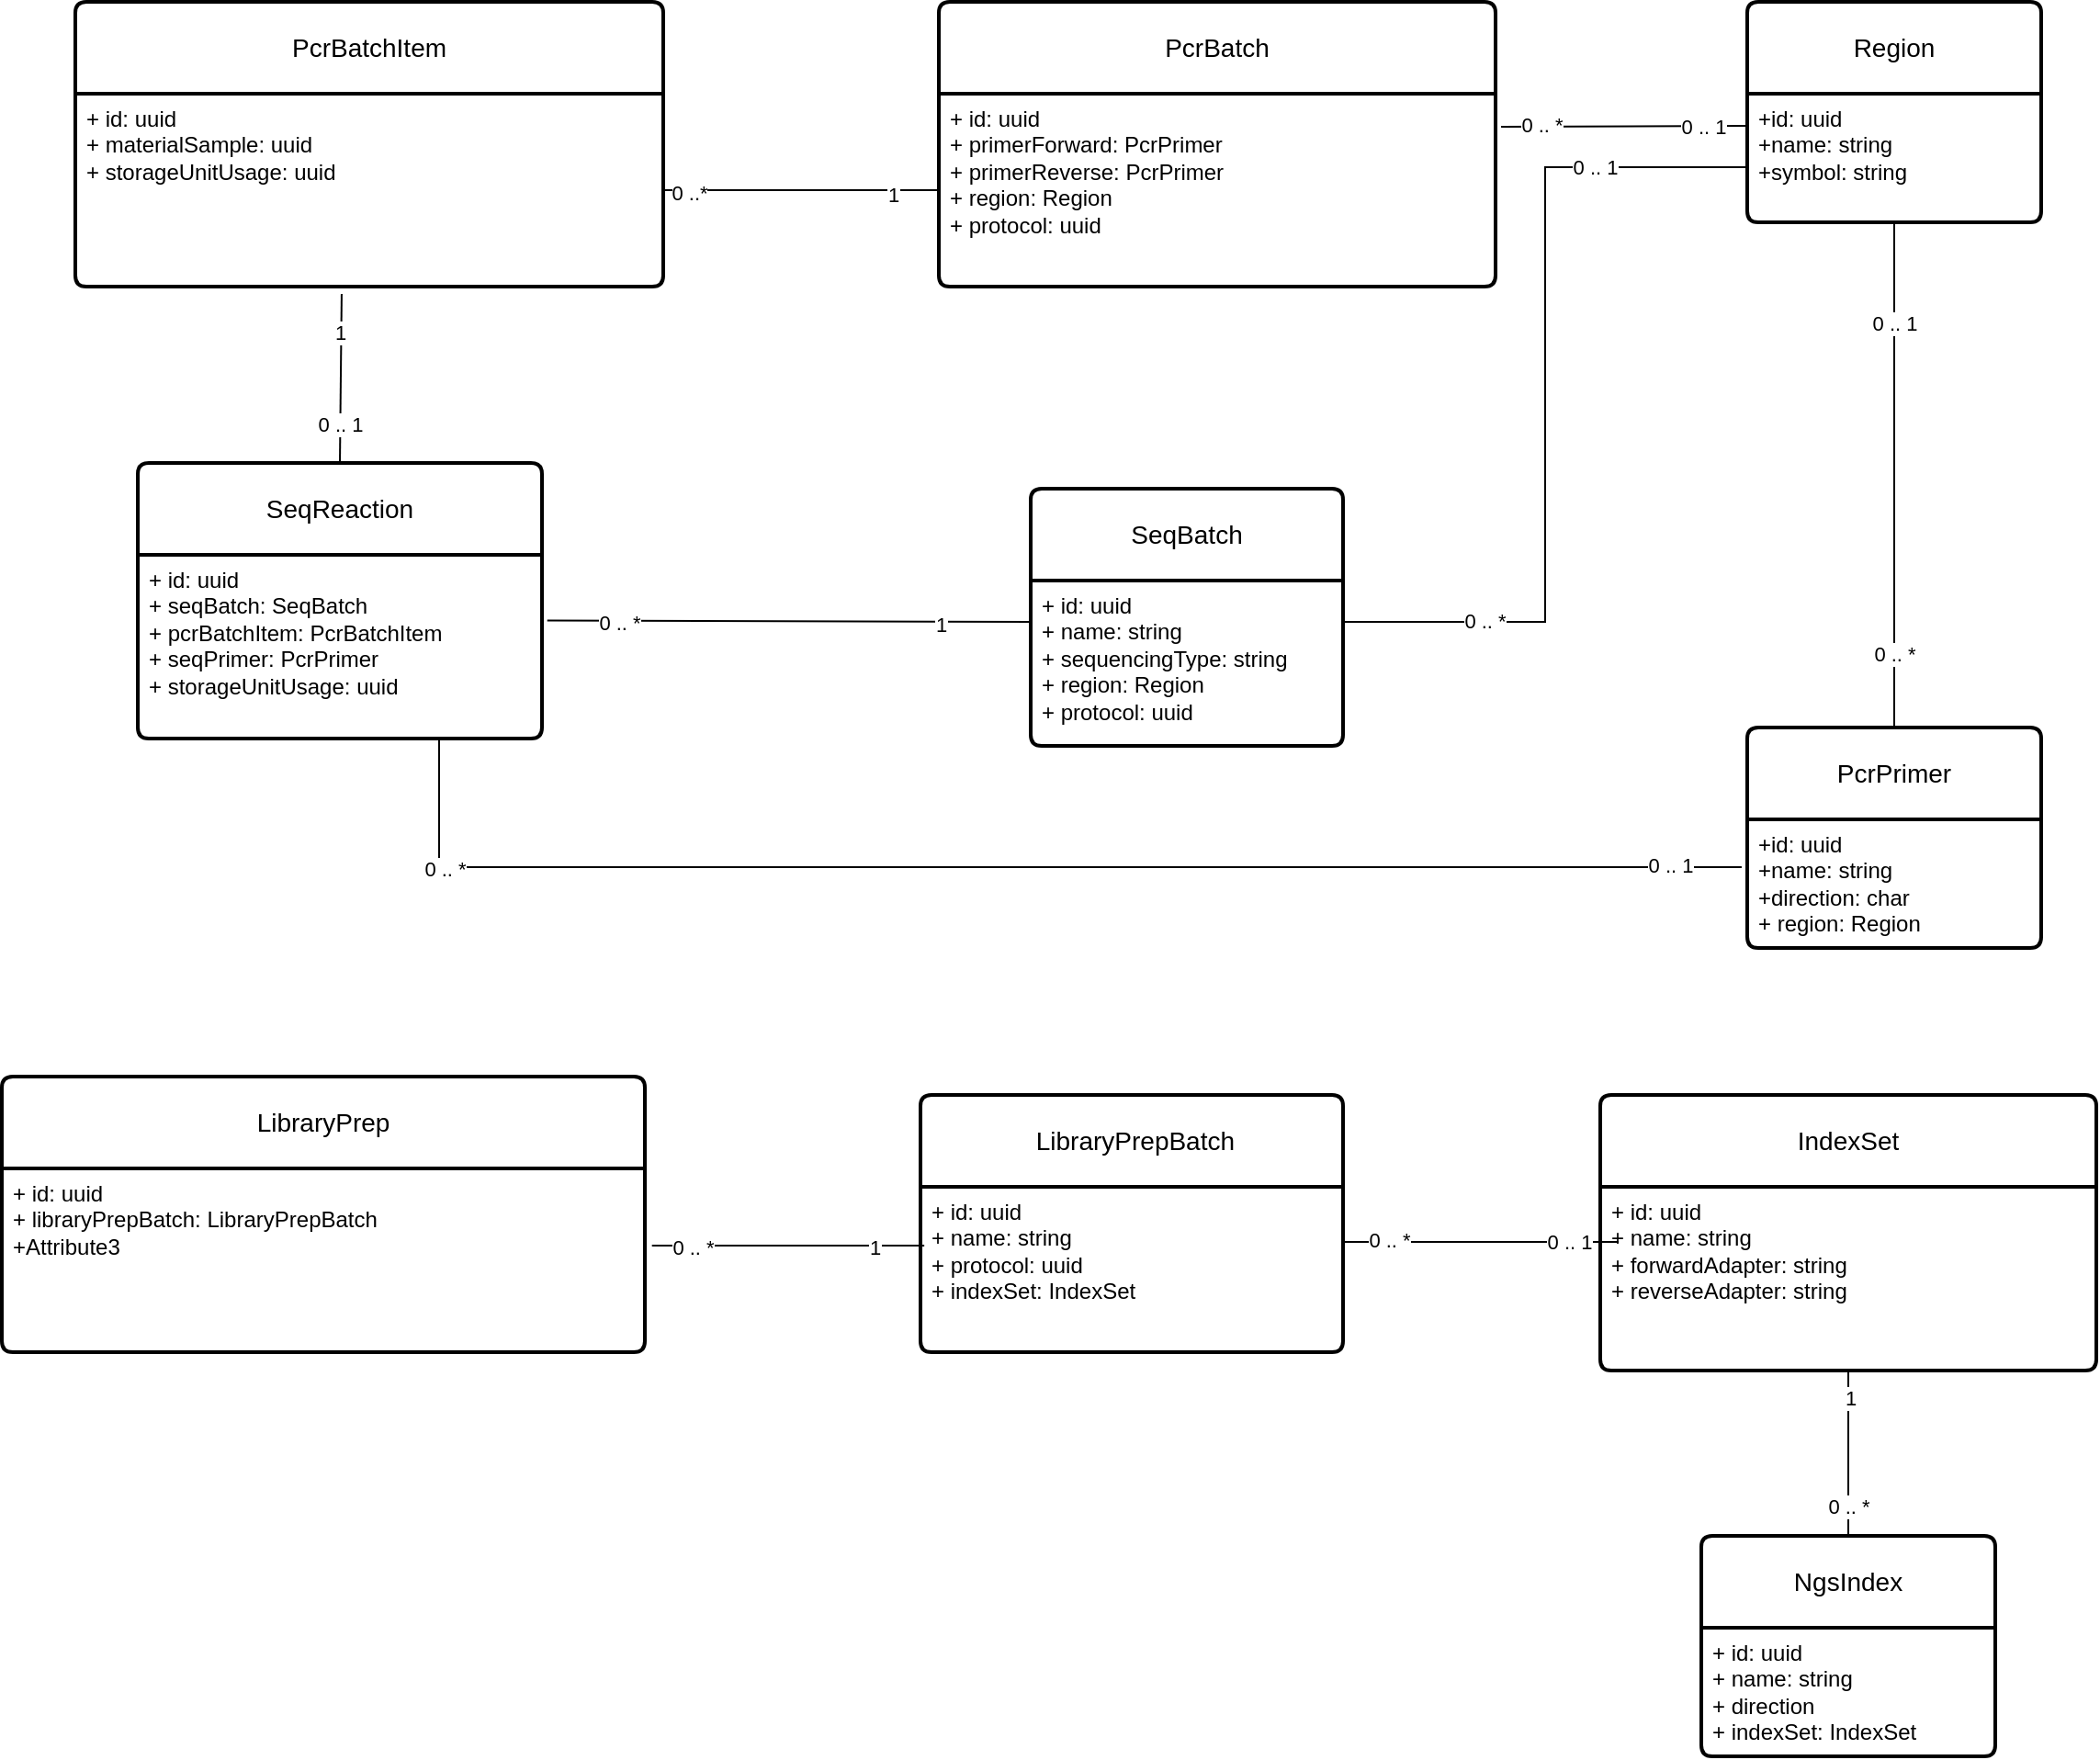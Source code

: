 <mxfile version="24.7.16">
  <diagram id="R2lEEEUBdFMjLlhIrx00" name="Page-1">
    <mxGraphModel dx="2924" dy="2240" grid="1" gridSize="10" guides="1" tooltips="1" connect="1" arrows="1" fold="1" page="1" pageScale="1" pageWidth="850" pageHeight="1100" math="0" shadow="0" extFonts="Permanent Marker^https://fonts.googleapis.com/css?family=Permanent+Marker">
      <root>
        <mxCell id="0" />
        <mxCell id="1" parent="0" />
        <mxCell id="7uapIMnnKslvlbPWLDLq-1" value="PcrBatchItem" style="swimlane;childLayout=stackLayout;horizontal=1;startSize=50;horizontalStack=0;rounded=1;fontSize=14;fontStyle=0;strokeWidth=2;resizeParent=0;resizeLast=1;shadow=0;dashed=0;align=center;arcSize=4;whiteSpace=wrap;html=1;" vertex="1" parent="1">
          <mxGeometry x="-440" y="-145" width="320" height="155" as="geometry">
            <mxRectangle x="-210" y="-120" width="80" height="50" as="alternateBounds" />
          </mxGeometry>
        </mxCell>
        <mxCell id="7uapIMnnKslvlbPWLDLq-2" value="+ id: uuid&lt;br&gt;+ materialSample: uuid&lt;br&gt;+ storageUnitUsage: uuid" style="align=left;strokeColor=none;fillColor=none;spacingLeft=4;fontSize=12;verticalAlign=top;resizable=0;rotatable=0;part=1;html=1;" vertex="1" parent="7uapIMnnKslvlbPWLDLq-1">
          <mxGeometry y="50" width="320" height="105" as="geometry" />
        </mxCell>
        <mxCell id="7uapIMnnKslvlbPWLDLq-3" value="PcrBatch" style="swimlane;childLayout=stackLayout;horizontal=1;startSize=50;horizontalStack=0;rounded=1;fontSize=14;fontStyle=0;strokeWidth=2;resizeParent=0;resizeLast=1;shadow=0;dashed=0;align=center;arcSize=4;whiteSpace=wrap;html=1;" vertex="1" parent="1">
          <mxGeometry x="30" y="-145" width="303" height="155" as="geometry" />
        </mxCell>
        <mxCell id="7uapIMnnKslvlbPWLDLq-4" value="+ id: uuid&lt;div&gt;+ primerForward: PcrPrimer&lt;br&gt;+ primerReverse: PcrPrimer&lt;br&gt;+ region: Region&lt;div&gt;+&amp;nbsp;protocol: uuid&lt;/div&gt;&lt;/div&gt;" style="align=left;strokeColor=none;fillColor=none;spacingLeft=4;fontSize=12;verticalAlign=top;resizable=0;rotatable=0;part=1;html=1;" vertex="1" parent="7uapIMnnKslvlbPWLDLq-3">
          <mxGeometry y="50" width="303" height="105" as="geometry" />
        </mxCell>
        <mxCell id="7uapIMnnKslvlbPWLDLq-5" value="Region" style="swimlane;childLayout=stackLayout;horizontal=1;startSize=50;horizontalStack=0;rounded=1;fontSize=14;fontStyle=0;strokeWidth=2;resizeParent=0;resizeLast=1;shadow=0;dashed=0;align=center;arcSize=4;whiteSpace=wrap;html=1;" vertex="1" parent="1">
          <mxGeometry x="470" y="-145" width="160" height="120" as="geometry" />
        </mxCell>
        <mxCell id="7uapIMnnKslvlbPWLDLq-6" value="+id: uuid&lt;br&gt;+name: string&lt;br&gt;+symbol: string" style="align=left;strokeColor=none;fillColor=none;spacingLeft=4;fontSize=12;verticalAlign=top;resizable=0;rotatable=0;part=1;html=1;" vertex="1" parent="7uapIMnnKslvlbPWLDLq-5">
          <mxGeometry y="50" width="160" height="70" as="geometry" />
        </mxCell>
        <mxCell id="7uapIMnnKslvlbPWLDLq-7" value="PcrPrimer" style="swimlane;childLayout=stackLayout;horizontal=1;startSize=50;horizontalStack=0;rounded=1;fontSize=14;fontStyle=0;strokeWidth=2;resizeParent=0;resizeLast=1;shadow=0;dashed=0;align=center;arcSize=4;whiteSpace=wrap;html=1;" vertex="1" parent="1">
          <mxGeometry x="470" y="250" width="160" height="120" as="geometry" />
        </mxCell>
        <mxCell id="7uapIMnnKslvlbPWLDLq-8" value="+id: uuid&lt;br&gt;+name: string&lt;br&gt;+direction: char&lt;div&gt;+ region: Region&lt;/div&gt;" style="align=left;strokeColor=none;fillColor=none;spacingLeft=4;fontSize=12;verticalAlign=top;resizable=0;rotatable=0;part=1;html=1;" vertex="1" parent="7uapIMnnKslvlbPWLDLq-7">
          <mxGeometry y="50" width="160" height="70" as="geometry" />
        </mxCell>
        <mxCell id="7uapIMnnKslvlbPWLDLq-12" value="" style="endArrow=none;html=1;rounded=0;exitX=0;exitY=0.5;exitDx=0;exitDy=0;entryX=1;entryY=0.5;entryDx=0;entryDy=0;" edge="1" parent="1" source="7uapIMnnKslvlbPWLDLq-4" target="7uapIMnnKslvlbPWLDLq-2">
          <mxGeometry relative="1" as="geometry">
            <mxPoint x="-80" y="180" as="sourcePoint" />
            <mxPoint x="80" y="180" as="targetPoint" />
          </mxGeometry>
        </mxCell>
        <mxCell id="7uapIMnnKslvlbPWLDLq-13" value="0 ..*" style="edgeLabel;html=1;align=center;verticalAlign=middle;resizable=0;points=[];" vertex="1" connectable="0" parent="7uapIMnnKslvlbPWLDLq-12">
          <mxGeometry x="0.813" y="1" relative="1" as="geometry">
            <mxPoint as="offset" />
          </mxGeometry>
        </mxCell>
        <mxCell id="7uapIMnnKslvlbPWLDLq-14" value="1" style="edgeLabel;html=1;align=center;verticalAlign=middle;resizable=0;points=[];" vertex="1" connectable="0" parent="7uapIMnnKslvlbPWLDLq-12">
          <mxGeometry x="-0.661" y="2" relative="1" as="geometry">
            <mxPoint as="offset" />
          </mxGeometry>
        </mxCell>
        <mxCell id="7uapIMnnKslvlbPWLDLq-15" value="" style="endArrow=none;html=1;rounded=0;exitX=0.5;exitY=1;exitDx=0;exitDy=0;entryX=0.5;entryY=0;entryDx=0;entryDy=0;" edge="1" parent="1" source="7uapIMnnKslvlbPWLDLq-6" target="7uapIMnnKslvlbPWLDLq-7">
          <mxGeometry relative="1" as="geometry">
            <mxPoint x="-80" y="180" as="sourcePoint" />
            <mxPoint x="80" y="180" as="targetPoint" />
          </mxGeometry>
        </mxCell>
        <mxCell id="7uapIMnnKslvlbPWLDLq-16" value="0 .. *" style="edgeLabel;html=1;align=center;verticalAlign=middle;resizable=0;points=[];" vertex="1" connectable="0" parent="7uapIMnnKslvlbPWLDLq-15">
          <mxGeometry x="0.704" relative="1" as="geometry">
            <mxPoint as="offset" />
          </mxGeometry>
        </mxCell>
        <mxCell id="7uapIMnnKslvlbPWLDLq-17" value="0 .. 1" style="edgeLabel;html=1;align=center;verticalAlign=middle;resizable=0;points=[];" vertex="1" connectable="0" parent="7uapIMnnKslvlbPWLDLq-15">
          <mxGeometry x="-0.6" relative="1" as="geometry">
            <mxPoint as="offset" />
          </mxGeometry>
        </mxCell>
        <mxCell id="7uapIMnnKslvlbPWLDLq-18" value="" style="endArrow=none;html=1;rounded=0;exitX=1.01;exitY=0.171;exitDx=0;exitDy=0;entryX=0;entryY=0.25;entryDx=0;entryDy=0;exitPerimeter=0;" edge="1" parent="1" source="7uapIMnnKslvlbPWLDLq-4" target="7uapIMnnKslvlbPWLDLq-6">
          <mxGeometry relative="1" as="geometry">
            <mxPoint x="-80" y="180" as="sourcePoint" />
            <mxPoint x="80" y="180" as="targetPoint" />
          </mxGeometry>
        </mxCell>
        <mxCell id="7uapIMnnKslvlbPWLDLq-19" value="0 .. 1" style="edgeLabel;html=1;align=center;verticalAlign=middle;resizable=0;points=[];" vertex="1" connectable="0" parent="7uapIMnnKslvlbPWLDLq-18">
          <mxGeometry x="0.642" relative="1" as="geometry">
            <mxPoint as="offset" />
          </mxGeometry>
        </mxCell>
        <mxCell id="7uapIMnnKslvlbPWLDLq-20" value="0 .. *" style="edgeLabel;html=1;align=center;verticalAlign=middle;resizable=0;points=[];" vertex="1" connectable="0" parent="7uapIMnnKslvlbPWLDLq-18">
          <mxGeometry x="-0.672" y="1" relative="1" as="geometry">
            <mxPoint as="offset" />
          </mxGeometry>
        </mxCell>
        <mxCell id="7uapIMnnKslvlbPWLDLq-21" value="SeqBatch" style="swimlane;childLayout=stackLayout;horizontal=1;startSize=50;horizontalStack=0;rounded=1;fontSize=14;fontStyle=0;strokeWidth=2;resizeParent=0;resizeLast=1;shadow=0;dashed=0;align=center;arcSize=4;whiteSpace=wrap;html=1;" vertex="1" parent="1">
          <mxGeometry x="80" y="120" width="170" height="140" as="geometry" />
        </mxCell>
        <mxCell id="7uapIMnnKslvlbPWLDLq-22" value="+ id: uuid&lt;br&gt;+ name: string&lt;div&gt;+ sequencingType: string&lt;span style=&quot;color: rgba(0, 0, 0, 0); font-family: monospace; font-size: 0px; background-color: initial;&quot;&gt;%3CmxGraphModel%3E%3Croot%3E%3CmxCell%20id%3D%220%22%2F%3E%3CmxCell%20id%3D%221%22%20parent%3D%220%22%2F%3E%3CmxCell%20id%3D%222%22%20value%3D%22%22%20style%3D%22endArrow%3Dnone%3Bhtml%3D1%3Brounded%3D0%3BexitX%3D1.01%3BexitY%3D0.171%3BexitDx%3D0%3BexitDy%3D0%3BentryX%3D0%3BentryY%3D0.25%3BentryDx%3D0%3BentryDy%3D0%3BexitPerimeter%3D0%3B%22%20edge%3D%221%22%20parent%3D%221%22%3E%3CmxGeometry%20relative%3D%221%22%20as%3D%22geometry%22%3E%3CmxPoint%20x%3D%22336%22%20y%3D%22-77%22%20as%3D%22sourcePoint%22%2F%3E%3CmxPoint%20x%3D%22470%22%20y%3D%22-77%22%20as%3D%22targetPoint%22%2F%3E%3C%2FmxGeometry%3E%3C%2FmxCell%3E%3CmxCell%20id%3D%223%22%20value%3D%220%20..%201%22%20style%3D%22edgeLabel%3Bhtml%3D1%3Balign%3Dcenter%3BverticalAlign%3Dmiddle%3Bresizable%3D0%3Bpoints%3D%5B%5D%3B%22%20vertex%3D%221%22%20connectable%3D%220%22%20parent%3D%222%22%3E%3CmxGeometry%20x%3D%220.642%22%20relative%3D%221%22%20as%3D%22geometry%22%3E%3CmxPoint%20as%3D%22offset%22%2F%3E%3C%2FmxGeometry%3E%3C%2FmxCell%3E%3CmxCell%20id%3D%224%22%20value%3D%220%20..%20*%22%20style%3D%22edgeLabel%3Bhtml%3D1%3Balign%3Dcenter%3BverticalAlign%3Dmiddle%3Bresizable%3D0%3Bpoints%3D%5B%5D%3B%22%20vertex%3D%221%22%20connectable%3D%220%22%20parent%3D%222%22%3E%3CmxGeometry%20x%3D%22-0.672%22%20y%3D%221%22%20relative%3D%221%22%20as%3D%22geometry%22%3E%3CmxPoint%20as%3D%22offset%22%2F%3E%3C%2FmxGeometry%3E%3C%2FmxCell%3E%3C%2Froot%3E%3C%2FmxGraphModel%3E&lt;/span&gt;&lt;span style=&quot;background-color: initial; color: rgba(0, 0, 0, 0); font-family: monospace; font-size: 0px;&quot;&gt;%3CmxGraphModel%3E%3Croot%3E%3CmxCell%20id%3D%220%22%2F%3E%3CmxCell%20id%3D%221%22%20parent%3D%220%22%2F%3E%3CmxCell%20id%3D%222%22%20value%3D%22%22%20style%3D%22endArrow%3Dnone%3Bhtml%3D1%3Brounded%3D0%3BexitX%3D1.01%3BexitY%3D0.171%3BexitDx%3D0%3BexitDy%3D0%3BentryX%3D0%3BentryY%3D0.25%3BentryDx%3D0%3BentryDy%3D0%3BexitPerimeter%3D0%3B%22%20edge%3D%221%22%20parent%3D%221%22%3E%3CmxGeometry%20relative%3D%221%22%20as%3D%22geometry%22%3E%3CmxPoint%20x%3D%22336%22%20y%3D%22-77%22%20as%3D%22sourcePoint%22%2F%3E%3CmxPoint%20x%3D%22470%22%20y%3D%22-77%22%20as%3D%22targetPoint%22%2F%3E%3C%2FmxGeometry%3E%3C%2FmxCell%3E%3CmxCell%20id%3D%223%22%20value%3D%220%20..%201%22%20style%3D%22edgeLabel%3Bhtml%3D1%3Balign%3Dcenter%3BverticalAlign%3Dmiddle%3Bresizable%3D0%3Bpoints%3D%5B%5D%3B%22%20vertex%3D%221%22%20connectable%3D%220%22%20parent%3D%222%22%3E%3CmxGeometry%20x%3D%220.642%22%20relative%3D%221%22%20as%3D%22geometry%22%3E%3CmxPoint%20as%3D%22offset%22%2F%3E%3C%2FmxGeometry%3E%3C%2FmxCell%3E%3CmxCell%20id%3D%224%22%20value%3D%220%20..%20*%22%20style%3D%22edgeLabel%3Bhtml%3D1%3Balign%3Dcenter%3BverticalAlign%3Dmiddle%3Bresizable%3D0%3Bpoints%3D%5B%5D%3B%22%20vertex%3D%221%22%20connectable%3D%220%22%20parent%3D%222%22%3E%3CmxGeometry%20x%3D%22-0.672%22%20y%3D%221%22%20relative%3D%221%22%20as%3D%22geometry%22%3E%3CmxPoint%20as%3D%22offset%22%2F%3E%3C%2FmxGeometry%3E%3C%2FmxCell%3E%3C%2Froot%3E%3C%2FmxGraphModel%3E&lt;/span&gt;&lt;span style=&quot;background-color: initial; color: rgba(0, 0, 0, 0); font-family: monospace; font-size: 0px;&quot;&gt;%3CmxGraphModel%3E%3Croot%3E%3CmxCell%20id%3D%220%22%2F%3E%3CmxCell%20id%3D%221%22%20parent%3D%220%22%2F%3E%3CmxCell%20id%3D%222%22%20value%3D%22%22%20style%3D%22endArrow%3Dnone%3Bhtml%3D1%3Brounded%3D0%3BexitX%3D1.01%3BexitY%3D0.171%3BexitDx%3D0%3BexitDy%3D0%3BentryX%3D0%3BentryY%3D0.25%3BentryDx%3D0%3BentryDy%3D0%3BexitPerimeter%3D0%3B%22%20edge%3D%221%22%20parent%3D%221%22%3E%3CmxGeometry%20relative%3D%221%22%20as%3D%22geometry%22%3E%3CmxPoint%20x%3D%22336%22%20y%3D%22-77%22%20as%3D%22sourcePoint%22%2F%3E%3CmxPoint%20x%3D%22470%22%20y%3D%22-77%22%20as%3D%22targetPoint%22%2F%3E%3C%2FmxGeometry%3E%3C%2FmxCell%3E%3CmxCell%20id%3D%223%22%20value%3D%220%20..%201%22%20style%3D%22edgeLabel%3Bhtml%3D1%3Balign%3Dcenter%3BverticalAlign%3Dmiddle%3Bresizable%3D0%3Bpoints%3D%5B%5D%3B%22%20vertex%3D%221%22%20connectable%3D%220%22%20parent%3D%222%22%3E%3CmxGeometry%20x%3D%220.642%22%20relative%3D%221%22%20as%3D%22geometry%22%3E%3CmxPoint%20as%3D%22offset%22%2F%3E%3C%2FmxGeometry%3E%3C%2FmxCell%3E%3CmxCell%20id%3D%224%22%20value%3D%220%20..%20*%22%20style%3D%22edgeLabel%3Bhtml%3D1%3Balign%3Dcenter%3BverticalAlign%3Dmiddle%3Bresizable%3D0%3Bpoints%3D%5B%5D%3B%22%20vertex%3D%221%22%20connectable%3D%220%22%20parent%3D%222%22%3E%3CmxGeometry%20x%3D%22-0.672%22%20y%3D%221%22%20relative%3D%221%22%20as%3D%22geometry%22%3E%3CmxPoint%20as%3D%22offset%22%2F%3E%3C%2FmxGeometry%3E%3C%2FmxCell%3E%3C%2Froot%3E%3C%2FmxGraphModel%3E&lt;/span&gt;&lt;span style=&quot;background-color: initial; color: rgba(0, 0, 0, 0); font-family: monospace; font-size: 0px;&quot;&gt;%3CmxGraphModel%3E%3Croot%3E%3CmxCell%20id%3D%220%22%2F%3E%3CmxCell%20id%3D%221%22%20parent%3D%220%22%2F%3E%3CmxCell%20id%3D%222%22%20value%3D%22%22%20style%3D%22endArrow%3Dnone%3Bhtml%3D1%3Brounded%3D0%3BexitX%3D1.01%3BexitY%3D0.171%3BexitDx%3D0%3BexitDy%3D0%3BentryX%3D0%3BentryY%3D0.25%3BentryDx%3D0%3BentryDy%3D0%3BexitPerimeter%3D0%3B%22%20edge%3D%221%22%20parent%3D%221%22%3E%3CmxGeometry%20relative%3D%221%22%20as%3D%22geometry%22%3E%3CmxPoint%20x%3D%22336%22%20y%3D%22-77%22%20as%3D%22sourcePoint%22%2F%3E%3CmxPoint%20x%3D%22470%22%20y%3D%22-77%22%20as%3D%22targetPoint%22%2F%3E%3C%2FmxGeometry%3E%3C%2FmxCell%3E%3CmxCell%20id%3D%223%22%20value%3D%220%20..%201%22%20style%3D%22edgeLabel%3Bhtml%3D1%3Balign%3Dcenter%3BverticalAlign%3Dmiddle%3Bresizable%3D0%3Bpoints%3D%5B%5D%3B%22%20vertex%3D%221%22%20connectable%3D%220%22%20parent%3D%222%22%3E%3CmxGeometry%20x%3D%220.642%22%20relative%3D%221%22%20as%3D%22geometry%22%3E%3CmxPoint%20as%3D%22offset%22%2F%3E%3C%2FmxGeometry%3E%3C%2FmxCell%3E%3CmxCell%20id%3D%224%22%20value%3D%220%20..%20*%22%20style%3D%22edgeLabel%3Bhtml%3D1%3Balign%3Dcenter%3BverticalAlign%3Dmiddle%3Bresizable%3D0%3Bpoints%3D%5B%5D%3B%22%20vertex%3D%221%22%20connectable%3D%220%22%20parent%3D%222%22%3E%3CmxGeometry%20x%3D%22-0.672%22%20y%3D%221%22%20relative%3D%221%22%20as%3D%22geometry%22%3E%3CmxPoint%20as%3D%22offset%22%2F%3E%3C%2FmxGeometry%3E%3C%2FmxCell%3E%3C%2Froot%3E%3C%2FmxGraphModel%3E&lt;/span&gt;&lt;span style=&quot;background-color: initial; color: rgba(0, 0, 0, 0); font-family: monospace; font-size: 0px;&quot;&gt;%3CmxGraphModel%3E%3Croot%3E%3CmxCell%20id%3D%220%22%2F%3E%3CmxCell%20id%3D%221%22%20parent%3D%220%22%2F%3E%3CmxCell%20id%3D%222%22%20value%3D%22%22%20style%3D%22endArrow%3Dnone%3Bhtml%3D1%3Brounded%3D0%3BexitX%3D1.01%3BexitY%3D0.171%3BexitDx%3D0%3BexitDy%3D0%3BentryX%3D0%3BentryY%3D0.25%3BentryDx%3D0%3BentryDy%3D0%3BexitPerimeter%3D0%3B%22%20edge%3D%221%22%20parent%3D%221%22%3E%3CmxGeometry%20relative%3D%221%22%20as%3D%22geometry%22%3E%3CmxPoint%20x%3D%22336%22%20y%3D%22-77%22%20as%3D%22sourcePoint%22%2F%3E%3CmxPoint%20x%3D%22470%22%20y%3D%22-77%22%20as%3D%22targetPoint%22%2F%3E%3C%2FmxGeometry%3E%3C%2FmxCell%3E%3CmxCell%20id%3D%223%22%20value%3D%220%20..%201%22%20style%3D%22edgeLabel%3Bhtml%3D1%3Balign%3Dcenter%3BverticalAlign%3Dmiddle%3Bresizable%3D0%3Bpoints%3D%5B%5D%3B%22%20vertex%3D%221%22%20connectable%3D%220%22%20parent%3D%222%22%3E%3CmxGeometry%20x%3D%220.642%22%20relative%3D%221%22%20as%3D%22geometry%22%3E%3CmxPoint%20as%3D%22offset%22%2F%3E%3C%2FmxGeometry%3E%3C%2FmxCell%3E%3CmxCell%20id%3D%224%22%20value%3D%220%20..%20*%22%20style%3D%22edgeLabel%3Bhtml%3D1%3Balign%3Dcenter%3BverticalAlign%3Dmiddle%3Bresizable%3D0%3Bpoints%3D%5B%5D%3B%22%20vertex%3D%221%22%20connectable%3D%220%22%20parent%3D%222%22%3E%3CmxGeometry%20x%3D%22-0.672%22%20y%3D%221%22%20relative%3D%221%22%20as%3D%22geometry%22%3E%3CmxPoint%20as%3D%22offset%22%2F%3E%3C%2FmxGeometry%3E%3C%2FmxCell%3E%3C%2Froot%3E%3C%2FmxGraphModel%3E&lt;/span&gt;&lt;span style=&quot;background-color: initial; color: rgba(0, 0, 0, 0); font-family: monospace; font-size: 0px;&quot;&gt;%3CmxGraphModel%3E%3Croot%3E%3CmxCell%20id%3D%220%22%2F%3E%3CmxCell%20id%3D%221%22%20parent%3D%220%22%2F%3E%3CmxCell%20id%3D%222%22%20value%3D%22%22%20style%3D%22endArrow%3Dnone%3Bhtml%3D1%3Brounded%3D0%3BexitX%3D1.01%3BexitY%3D0.171%3BexitDx%3D0%3BexitDy%3D0%3BentryX%3D0%3BentryY%3D0.25%3BentryDx%3D0%3BentryDy%3D0%3BexitPerimeter%3D0%3B%22%20edge%3D%221%22%20parent%3D%221%22%3E%3CmxGeometry%20relative%3D%221%22%20as%3D%22geometry%22%3E%3CmxPoint%20x%3D%22336%22%20y%3D%22-77%22%20as%3D%22sourcePoint%22%2F%3E%3CmxPoint%20x%3D%22470%22%20y%3D%22-77%22%20as%3D%22targetPoint%22%2F%3E%3C%2FmxGeometry%3E%3C%2FmxCell%3E%3CmxCell%20id%3D%223%22%20value%3D%220%20..%201%22%20style%3D%22edgeLabel%3Bhtml%3D1%3Balign%3Dcenter%3BverticalAlign%3Dmiddle%3Bresizable%3D0%3Bpoints%3D%5B%5D%3B%22%20vertex%3D%221%22%20connectable%3D%220%22%20parent%3D%222%22%3E%3CmxGeometry%20x%3D%220.642%22%20relative%3D%221%22%20as%3D%22geometry%22%3E%3CmxPoint%20as%3D%22offset%22%2F%3E%3C%2FmxGeometry%3E%3C%2FmxCell%3E%3CmxCell%20id%3D%224%22%20value%3D%220%20..%20*%22%20style%3D%22edgeLabel%3Bhtml%3D1%3Balign%3Dcenter%3BverticalAlign%3Dmiddle%3Bresizable%3D0%3Bpoints%3D%5B%5D%3B%22%20vertex%3D%221%22%20connectable%3D%220%22%20parent%3D%222%22%3E%3CmxGeometry%20x%3D%22-0.672%22%20y%3D%221%22%20relative%3D%221%22%20as%3D%22geometry%22%3E%3CmxPoint%20as%3D%22offset%22%2F%3E%3C%2FmxGeometry%3E%3C%2FmxCell%3E%3C%2Froot%3E%3C%2FmxGraphModel%3E: string&lt;/span&gt;&lt;/div&gt;&lt;div&gt;&lt;div&gt;+&amp;nbsp;region: Region&lt;br&gt;+ protocol: uuid&lt;div&gt;&lt;br&gt;&lt;/div&gt;&lt;/div&gt;&lt;/div&gt;" style="align=left;strokeColor=none;fillColor=none;spacingLeft=4;fontSize=12;verticalAlign=top;resizable=0;rotatable=0;part=1;html=1;" vertex="1" parent="7uapIMnnKslvlbPWLDLq-21">
          <mxGeometry y="50" width="170" height="90" as="geometry" />
        </mxCell>
        <mxCell id="7uapIMnnKslvlbPWLDLq-23" value="SeqReaction" style="swimlane;childLayout=stackLayout;horizontal=1;startSize=50;horizontalStack=0;rounded=1;fontSize=14;fontStyle=0;strokeWidth=2;resizeParent=0;resizeLast=1;shadow=0;dashed=0;align=center;arcSize=4;whiteSpace=wrap;html=1;" vertex="1" parent="1">
          <mxGeometry x="-406" y="106" width="220" height="150" as="geometry" />
        </mxCell>
        <mxCell id="7uapIMnnKslvlbPWLDLq-24" value="+ id: uuid&lt;br&gt;+ seqBatch: SeqBatch&lt;br&gt;+ pcrBatchItem: PcrBatchItem&lt;div&gt;+ seqPrimer: PcrPrimer&lt;/div&gt;&lt;div&gt;+&amp;nbsp;storageUnitUsage: uuid&lt;/div&gt;" style="align=left;strokeColor=none;fillColor=none;spacingLeft=4;fontSize=12;verticalAlign=top;resizable=0;rotatable=0;part=1;html=1;" vertex="1" parent="7uapIMnnKslvlbPWLDLq-23">
          <mxGeometry y="50" width="220" height="100" as="geometry" />
        </mxCell>
        <mxCell id="7uapIMnnKslvlbPWLDLq-25" value="" style="endArrow=none;html=1;rounded=0;exitX=1.013;exitY=0.357;exitDx=0;exitDy=0;exitPerimeter=0;entryX=0;entryY=0.25;entryDx=0;entryDy=0;" edge="1" parent="1" source="7uapIMnnKslvlbPWLDLq-24" target="7uapIMnnKslvlbPWLDLq-22">
          <mxGeometry relative="1" as="geometry">
            <mxPoint x="-80" y="280" as="sourcePoint" />
            <mxPoint x="80" y="280" as="targetPoint" />
          </mxGeometry>
        </mxCell>
        <mxCell id="7uapIMnnKslvlbPWLDLq-26" value="1" style="edgeLabel;html=1;align=center;verticalAlign=middle;resizable=0;points=[];" vertex="1" connectable="0" parent="7uapIMnnKslvlbPWLDLq-25">
          <mxGeometry x="0.627" y="-1" relative="1" as="geometry">
            <mxPoint as="offset" />
          </mxGeometry>
        </mxCell>
        <mxCell id="7uapIMnnKslvlbPWLDLq-27" value="0 .. *" style="edgeLabel;html=1;align=center;verticalAlign=middle;resizable=0;points=[];" vertex="1" connectable="0" parent="7uapIMnnKslvlbPWLDLq-25">
          <mxGeometry x="-0.709" y="-1" relative="1" as="geometry">
            <mxPoint as="offset" />
          </mxGeometry>
        </mxCell>
        <mxCell id="7uapIMnnKslvlbPWLDLq-28" value="" style="endArrow=none;html=1;rounded=0;exitX=0.5;exitY=0;exitDx=0;exitDy=0;entryX=0.453;entryY=1.038;entryDx=0;entryDy=0;entryPerimeter=0;" edge="1" parent="1" source="7uapIMnnKslvlbPWLDLq-23" target="7uapIMnnKslvlbPWLDLq-2">
          <mxGeometry relative="1" as="geometry">
            <mxPoint x="-80" y="280" as="sourcePoint" />
            <mxPoint x="80" y="280" as="targetPoint" />
          </mxGeometry>
        </mxCell>
        <mxCell id="7uapIMnnKslvlbPWLDLq-29" value="0 .. 1" style="edgeLabel;html=1;align=center;verticalAlign=middle;resizable=0;points=[];" vertex="1" connectable="0" parent="7uapIMnnKslvlbPWLDLq-28">
          <mxGeometry x="-0.535" relative="1" as="geometry">
            <mxPoint as="offset" />
          </mxGeometry>
        </mxCell>
        <mxCell id="7uapIMnnKslvlbPWLDLq-30" value="1" style="edgeLabel;html=1;align=center;verticalAlign=middle;resizable=0;points=[];" vertex="1" connectable="0" parent="7uapIMnnKslvlbPWLDLq-28">
          <mxGeometry x="0.558" y="1" relative="1" as="geometry">
            <mxPoint as="offset" />
          </mxGeometry>
        </mxCell>
        <mxCell id="7uapIMnnKslvlbPWLDLq-31" value="" style="endArrow=none;html=1;rounded=0;exitX=0.75;exitY=1;exitDx=0;exitDy=0;entryX=-0.019;entryY=0.371;entryDx=0;entryDy=0;entryPerimeter=0;edgeStyle=orthogonalEdgeStyle;" edge="1" parent="1" source="7uapIMnnKslvlbPWLDLq-24" target="7uapIMnnKslvlbPWLDLq-8">
          <mxGeometry relative="1" as="geometry">
            <mxPoint x="-80" y="280" as="sourcePoint" />
            <mxPoint x="80" y="280" as="targetPoint" />
            <Array as="points">
              <mxPoint x="-242" y="326" />
            </Array>
          </mxGeometry>
        </mxCell>
        <mxCell id="7uapIMnnKslvlbPWLDLq-32" value="0 .. 1" style="edgeLabel;html=1;align=center;verticalAlign=middle;resizable=0;points=[];" vertex="1" connectable="0" parent="7uapIMnnKslvlbPWLDLq-31">
          <mxGeometry x="0.896" y="1" relative="1" as="geometry">
            <mxPoint x="1" as="offset" />
          </mxGeometry>
        </mxCell>
        <mxCell id="7uapIMnnKslvlbPWLDLq-33" value="0 .. *" style="edgeLabel;html=1;align=center;verticalAlign=middle;resizable=0;points=[];" vertex="1" connectable="0" parent="7uapIMnnKslvlbPWLDLq-31">
          <mxGeometry x="-0.81" y="-1" relative="1" as="geometry">
            <mxPoint as="offset" />
          </mxGeometry>
        </mxCell>
        <mxCell id="7uapIMnnKslvlbPWLDLq-34" value="" style="endArrow=none;html=1;rounded=0;exitX=1;exitY=0.25;exitDx=0;exitDy=0;entryX=0;entryY=0.75;entryDx=0;entryDy=0;edgeStyle=orthogonalEdgeStyle;" edge="1" parent="1" source="7uapIMnnKslvlbPWLDLq-22" target="7uapIMnnKslvlbPWLDLq-5">
          <mxGeometry relative="1" as="geometry">
            <mxPoint x="346" y="-67" as="sourcePoint" />
            <mxPoint x="480" y="-67" as="targetPoint" />
          </mxGeometry>
        </mxCell>
        <mxCell id="7uapIMnnKslvlbPWLDLq-35" value="0 .. 1" style="edgeLabel;html=1;align=center;verticalAlign=middle;resizable=0;points=[];" vertex="1" connectable="0" parent="7uapIMnnKslvlbPWLDLq-34">
          <mxGeometry x="0.642" relative="1" as="geometry">
            <mxPoint as="offset" />
          </mxGeometry>
        </mxCell>
        <mxCell id="7uapIMnnKslvlbPWLDLq-36" value="0 .. *" style="edgeLabel;html=1;align=center;verticalAlign=middle;resizable=0;points=[];" vertex="1" connectable="0" parent="7uapIMnnKslvlbPWLDLq-34">
          <mxGeometry x="-0.672" y="1" relative="1" as="geometry">
            <mxPoint as="offset" />
          </mxGeometry>
        </mxCell>
        <mxCell id="7uapIMnnKslvlbPWLDLq-37" value="LibraryPrep" style="swimlane;childLayout=stackLayout;horizontal=1;startSize=50;horizontalStack=0;rounded=1;fontSize=14;fontStyle=0;strokeWidth=2;resizeParent=0;resizeLast=1;shadow=0;dashed=0;align=center;arcSize=4;whiteSpace=wrap;html=1;" vertex="1" parent="1">
          <mxGeometry x="-480" y="440" width="350" height="150" as="geometry" />
        </mxCell>
        <mxCell id="7uapIMnnKslvlbPWLDLq-38" value="+ id: uuid&lt;br&gt;+ libraryPrepBatch: LibraryPrepBatch&lt;br&gt;+Attribute3" style="align=left;strokeColor=none;fillColor=none;spacingLeft=4;fontSize=12;verticalAlign=top;resizable=0;rotatable=0;part=1;html=1;" vertex="1" parent="7uapIMnnKslvlbPWLDLq-37">
          <mxGeometry y="50" width="350" height="100" as="geometry" />
        </mxCell>
        <mxCell id="7uapIMnnKslvlbPWLDLq-39" value="&amp;nbsp;LibraryPrepBatch" style="swimlane;childLayout=stackLayout;horizontal=1;startSize=50;horizontalStack=0;rounded=1;fontSize=14;fontStyle=0;strokeWidth=2;resizeParent=0;resizeLast=1;shadow=0;dashed=0;align=center;arcSize=4;whiteSpace=wrap;html=1;" vertex="1" parent="1">
          <mxGeometry x="20" y="450" width="230" height="140" as="geometry" />
        </mxCell>
        <mxCell id="7uapIMnnKslvlbPWLDLq-40" value="+ id: uuid&lt;br&gt;+ name: string&lt;br&gt;+ protocol: uuid&lt;div&gt;+&amp;nbsp;indexSet: IndexSet&lt;/div&gt;" style="align=left;strokeColor=none;fillColor=none;spacingLeft=4;fontSize=12;verticalAlign=top;resizable=0;rotatable=0;part=1;html=1;" vertex="1" parent="7uapIMnnKslvlbPWLDLq-39">
          <mxGeometry y="50" width="230" height="90" as="geometry" />
        </mxCell>
        <mxCell id="7uapIMnnKslvlbPWLDLq-41" value="IndexSet" style="swimlane;childLayout=stackLayout;horizontal=1;startSize=50;horizontalStack=0;rounded=1;fontSize=14;fontStyle=0;strokeWidth=2;resizeParent=0;resizeLast=1;shadow=0;dashed=0;align=center;arcSize=4;whiteSpace=wrap;html=1;" vertex="1" parent="1">
          <mxGeometry x="390" y="450" width="270" height="150" as="geometry" />
        </mxCell>
        <mxCell id="7uapIMnnKslvlbPWLDLq-42" value="+ id: uuid&lt;br&gt;+ name: string&lt;br&gt;+&amp;nbsp;forwardAdapter: string&lt;div&gt;+&amp;nbsp;reverseAdapter: string&lt;/div&gt;" style="align=left;strokeColor=none;fillColor=none;spacingLeft=4;fontSize=12;verticalAlign=top;resizable=0;rotatable=0;part=1;html=1;" vertex="1" parent="7uapIMnnKslvlbPWLDLq-41">
          <mxGeometry y="50" width="270" height="100" as="geometry" />
        </mxCell>
        <mxCell id="7uapIMnnKslvlbPWLDLq-43" value="NgsIndex" style="swimlane;childLayout=stackLayout;horizontal=1;startSize=50;horizontalStack=0;rounded=1;fontSize=14;fontStyle=0;strokeWidth=2;resizeParent=0;resizeLast=1;shadow=0;dashed=0;align=center;arcSize=4;whiteSpace=wrap;html=1;" vertex="1" parent="1">
          <mxGeometry x="445" y="690" width="160" height="120" as="geometry" />
        </mxCell>
        <mxCell id="7uapIMnnKslvlbPWLDLq-44" value="+ id: uuid&lt;br&gt;+ name: string&lt;br&gt;+ direction&lt;div&gt;+ indexSet: IndexSet&lt;/div&gt;" style="align=left;strokeColor=none;fillColor=none;spacingLeft=4;fontSize=12;verticalAlign=top;resizable=0;rotatable=0;part=1;html=1;" vertex="1" parent="7uapIMnnKslvlbPWLDLq-43">
          <mxGeometry y="50" width="160" height="70" as="geometry" />
        </mxCell>
        <mxCell id="7uapIMnnKslvlbPWLDLq-47" value="" style="endArrow=none;html=1;rounded=0;exitX=1.011;exitY=0.42;exitDx=0;exitDy=0;exitPerimeter=0;entryX=0.009;entryY=0.356;entryDx=0;entryDy=0;entryPerimeter=0;" edge="1" parent="1" source="7uapIMnnKslvlbPWLDLq-38" target="7uapIMnnKslvlbPWLDLq-40">
          <mxGeometry relative="1" as="geometry">
            <mxPoint x="-90" y="534.5" as="sourcePoint" />
            <mxPoint x="173" y="535.5" as="targetPoint" />
          </mxGeometry>
        </mxCell>
        <mxCell id="7uapIMnnKslvlbPWLDLq-48" value="1" style="edgeLabel;html=1;align=center;verticalAlign=middle;resizable=0;points=[];" vertex="1" connectable="0" parent="7uapIMnnKslvlbPWLDLq-47">
          <mxGeometry x="0.627" y="-1" relative="1" as="geometry">
            <mxPoint as="offset" />
          </mxGeometry>
        </mxCell>
        <mxCell id="7uapIMnnKslvlbPWLDLq-49" value="0 .. *" style="edgeLabel;html=1;align=center;verticalAlign=middle;resizable=0;points=[];" vertex="1" connectable="0" parent="7uapIMnnKslvlbPWLDLq-47">
          <mxGeometry x="-0.709" y="-1" relative="1" as="geometry">
            <mxPoint as="offset" />
          </mxGeometry>
        </mxCell>
        <mxCell id="7uapIMnnKslvlbPWLDLq-50" value="" style="endArrow=none;html=1;rounded=0;exitX=1;exitY=0.333;exitDx=0;exitDy=0;entryX=0.037;entryY=0.3;entryDx=0;entryDy=0;exitPerimeter=0;entryPerimeter=0;" edge="1" parent="1" source="7uapIMnnKslvlbPWLDLq-40" target="7uapIMnnKslvlbPWLDLq-42">
          <mxGeometry relative="1" as="geometry">
            <mxPoint x="260" y="530" as="sourcePoint" />
            <mxPoint x="394" y="530" as="targetPoint" />
          </mxGeometry>
        </mxCell>
        <mxCell id="7uapIMnnKslvlbPWLDLq-51" value="0 .. 1" style="edgeLabel;html=1;align=center;verticalAlign=middle;resizable=0;points=[];" vertex="1" connectable="0" parent="7uapIMnnKslvlbPWLDLq-50">
          <mxGeometry x="0.642" relative="1" as="geometry">
            <mxPoint as="offset" />
          </mxGeometry>
        </mxCell>
        <mxCell id="7uapIMnnKslvlbPWLDLq-52" value="0 .. *" style="edgeLabel;html=1;align=center;verticalAlign=middle;resizable=0;points=[];" vertex="1" connectable="0" parent="7uapIMnnKslvlbPWLDLq-50">
          <mxGeometry x="-0.672" y="1" relative="1" as="geometry">
            <mxPoint as="offset" />
          </mxGeometry>
        </mxCell>
        <mxCell id="7uapIMnnKslvlbPWLDLq-53" value="" style="endArrow=none;html=1;rounded=0;exitX=0.5;exitY=1;exitDx=0;exitDy=0;entryX=0.5;entryY=0;entryDx=0;entryDy=0;" edge="1" parent="1" source="7uapIMnnKslvlbPWLDLq-42" target="7uapIMnnKslvlbPWLDLq-43">
          <mxGeometry relative="1" as="geometry">
            <mxPoint x="540" y="650" as="sourcePoint" />
            <mxPoint x="690" y="650" as="targetPoint" />
          </mxGeometry>
        </mxCell>
        <mxCell id="7uapIMnnKslvlbPWLDLq-54" value="0 .. *" style="edgeLabel;html=1;align=center;verticalAlign=middle;resizable=0;points=[];" vertex="1" connectable="0" parent="7uapIMnnKslvlbPWLDLq-53">
          <mxGeometry x="0.642" relative="1" as="geometry">
            <mxPoint as="offset" />
          </mxGeometry>
        </mxCell>
        <mxCell id="7uapIMnnKslvlbPWLDLq-55" value="1" style="edgeLabel;html=1;align=center;verticalAlign=middle;resizable=0;points=[];" vertex="1" connectable="0" parent="7uapIMnnKslvlbPWLDLq-53">
          <mxGeometry x="-0.672" y="1" relative="1" as="geometry">
            <mxPoint as="offset" />
          </mxGeometry>
        </mxCell>
      </root>
    </mxGraphModel>
  </diagram>
</mxfile>
